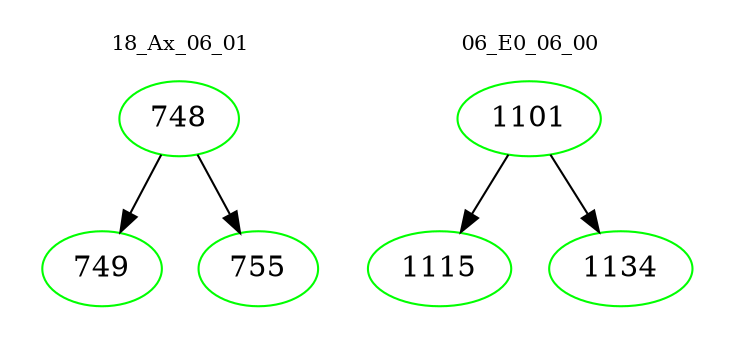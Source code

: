 digraph{
subgraph cluster_0 {
color = white
label = "18_Ax_06_01";
fontsize=10;
T0_748 [label="748", color="green"]
T0_748 -> T0_749 [color="black"]
T0_749 [label="749", color="green"]
T0_748 -> T0_755 [color="black"]
T0_755 [label="755", color="green"]
}
subgraph cluster_1 {
color = white
label = "06_E0_06_00";
fontsize=10;
T1_1101 [label="1101", color="green"]
T1_1101 -> T1_1115 [color="black"]
T1_1115 [label="1115", color="green"]
T1_1101 -> T1_1134 [color="black"]
T1_1134 [label="1134", color="green"]
}
}
